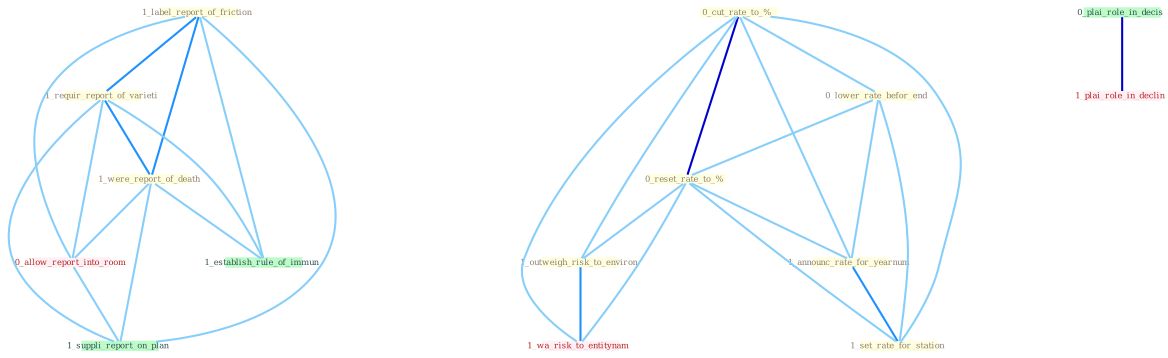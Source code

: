 Graph G{ 
    node
    [shape=polygon,style=filled,width=.5,height=.06,color="#BDFCC9",fixedsize=true,fontsize=4,
    fontcolor="#2f4f4f"];
    {node
    [color="#ffffe0", fontcolor="#8b7d6b"] "1_label_report_of_friction " "0_cut_rate_to_% " "0_lower_rate_befor_end " "0_reset_rate_to_% " "1_outweigh_risk_to_environ " "1_requir_report_of_varieti " "1_announc_rate_for_yearnum " "1_set_rate_for_station " "1_were_report_of_death "}
{node [color="#fff0f5", fontcolor="#b22222"] "1_wa_risk_to_entitynam " "1_plai_role_in_declin " "0_allow_report_into_room "}
edge [color="#B0E2FF"];

	"1_label_report_of_friction " -- "1_requir_report_of_varieti " [w="2", color="#1e90ff" , len=0.8];
	"1_label_report_of_friction " -- "1_were_report_of_death " [w="2", color="#1e90ff" , len=0.8];
	"1_label_report_of_friction " -- "1_establish_rule_of_immun " [w="1", color="#87cefa" ];
	"1_label_report_of_friction " -- "0_allow_report_into_room " [w="1", color="#87cefa" ];
	"1_label_report_of_friction " -- "1_suppli_report_on_plan " [w="1", color="#87cefa" ];
	"0_cut_rate_to_% " -- "0_lower_rate_befor_end " [w="1", color="#87cefa" ];
	"0_cut_rate_to_% " -- "0_reset_rate_to_% " [w="3", color="#0000cd" , len=0.6];
	"0_cut_rate_to_% " -- "1_outweigh_risk_to_environ " [w="1", color="#87cefa" ];
	"0_cut_rate_to_% " -- "1_announc_rate_for_yearnum " [w="1", color="#87cefa" ];
	"0_cut_rate_to_% " -- "1_set_rate_for_station " [w="1", color="#87cefa" ];
	"0_cut_rate_to_% " -- "1_wa_risk_to_entitynam " [w="1", color="#87cefa" ];
	"0_lower_rate_befor_end " -- "0_reset_rate_to_% " [w="1", color="#87cefa" ];
	"0_lower_rate_befor_end " -- "1_announc_rate_for_yearnum " [w="1", color="#87cefa" ];
	"0_lower_rate_befor_end " -- "1_set_rate_for_station " [w="1", color="#87cefa" ];
	"0_reset_rate_to_% " -- "1_outweigh_risk_to_environ " [w="1", color="#87cefa" ];
	"0_reset_rate_to_% " -- "1_announc_rate_for_yearnum " [w="1", color="#87cefa" ];
	"0_reset_rate_to_% " -- "1_set_rate_for_station " [w="1", color="#87cefa" ];
	"0_reset_rate_to_% " -- "1_wa_risk_to_entitynam " [w="1", color="#87cefa" ];
	"1_outweigh_risk_to_environ " -- "1_wa_risk_to_entitynam " [w="2", color="#1e90ff" , len=0.8];
	"1_requir_report_of_varieti " -- "1_were_report_of_death " [w="2", color="#1e90ff" , len=0.8];
	"1_requir_report_of_varieti " -- "1_establish_rule_of_immun " [w="1", color="#87cefa" ];
	"1_requir_report_of_varieti " -- "0_allow_report_into_room " [w="1", color="#87cefa" ];
	"1_requir_report_of_varieti " -- "1_suppli_report_on_plan " [w="1", color="#87cefa" ];
	"1_announc_rate_for_yearnum " -- "1_set_rate_for_station " [w="2", color="#1e90ff" , len=0.8];
	"1_were_report_of_death " -- "1_establish_rule_of_immun " [w="1", color="#87cefa" ];
	"1_were_report_of_death " -- "0_allow_report_into_room " [w="1", color="#87cefa" ];
	"1_were_report_of_death " -- "1_suppli_report_on_plan " [w="1", color="#87cefa" ];
	"0_plai_role_in_decis " -- "1_plai_role_in_declin " [w="3", color="#0000cd" , len=0.6];
	"0_allow_report_into_room " -- "1_suppli_report_on_plan " [w="1", color="#87cefa" ];
}